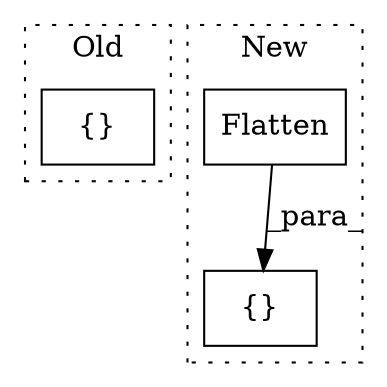 digraph G {
subgraph cluster0 {
1 [label="{}" a="4" s="1210,1250" l="1,1" shape="box"];
label = "Old";
style="dotted";
}
subgraph cluster1 {
2 [label="Flatten" a="32" s="1245" l="9" shape="box"];
3 [label="{}" a="4" s="1239,1372" l="1,1" shape="box"];
label = "New";
style="dotted";
}
2 -> 3 [label="_para_"];
}